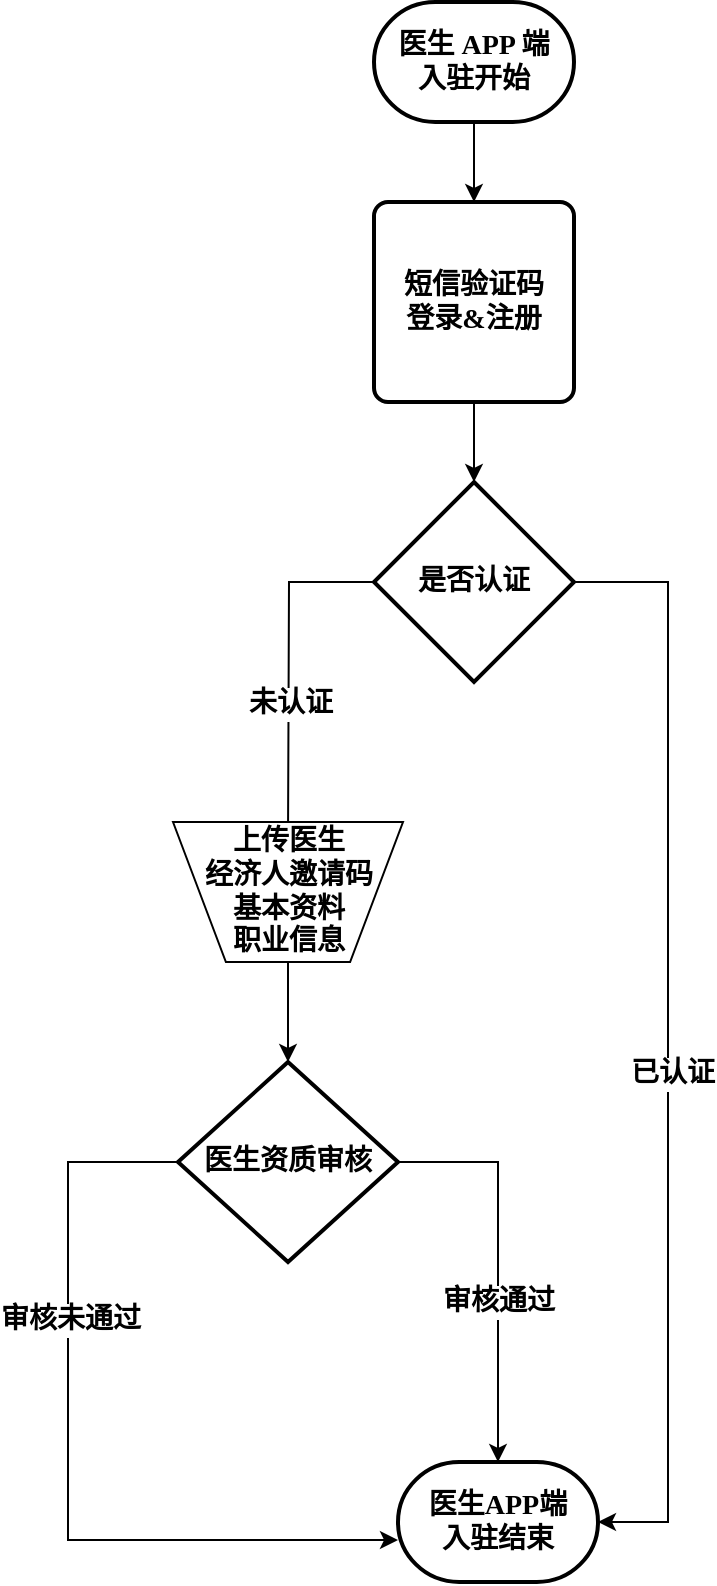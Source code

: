 <mxfile version="20.1.3" type="github">
  <diagram name="Page-1" id="c7558073-3199-34d8-9f00-42111426c3f3">
    <mxGraphModel dx="1422" dy="762" grid="1" gridSize="10" guides="1" tooltips="1" connect="1" arrows="1" fold="1" page="1" pageScale="1" pageWidth="826" pageHeight="1169" background="none" math="0" shadow="0">
      <root>
        <mxCell id="0" />
        <mxCell id="1" parent="0" />
        <mxCell id="wVxmJ_0KFeqP2abNnQxu-114" style="edgeStyle=orthogonalEdgeStyle;rounded=0;orthogonalLoop=1;jettySize=auto;html=1;exitX=0.5;exitY=1;exitDx=0;exitDy=0;exitPerimeter=0;entryX=0.5;entryY=0;entryDx=0;entryDy=0;fontFamily=Georgia;fontStyle=1;fontSize=14;" edge="1" parent="1" source="wVxmJ_0KFeqP2abNnQxu-112" target="wVxmJ_0KFeqP2abNnQxu-113">
          <mxGeometry relative="1" as="geometry" />
        </mxCell>
        <mxCell id="wVxmJ_0KFeqP2abNnQxu-112" value="医生 APP 端&lt;br style=&quot;font-size: 14px;&quot;&gt;入驻开始" style="strokeWidth=2;html=1;shape=mxgraph.flowchart.terminator;whiteSpace=wrap;fontFamily=Georgia;fontStyle=1;fontSize=14;" vertex="1" parent="1">
          <mxGeometry x="363" y="90" width="100" height="60" as="geometry" />
        </mxCell>
        <mxCell id="wVxmJ_0KFeqP2abNnQxu-116" style="edgeStyle=orthogonalEdgeStyle;rounded=0;orthogonalLoop=1;jettySize=auto;html=1;exitX=0.5;exitY=1;exitDx=0;exitDy=0;fontFamily=Georgia;fontStyle=1;fontSize=14;" edge="1" parent="1" source="wVxmJ_0KFeqP2abNnQxu-113" target="wVxmJ_0KFeqP2abNnQxu-115">
          <mxGeometry relative="1" as="geometry" />
        </mxCell>
        <mxCell id="wVxmJ_0KFeqP2abNnQxu-113" value="短信验证码&lt;br style=&quot;font-size: 14px;&quot;&gt;登录&amp;amp;注册" style="rounded=1;whiteSpace=wrap;html=1;absoluteArcSize=1;arcSize=14;strokeWidth=2;fontFamily=Georgia;fontStyle=1;fontSize=14;" vertex="1" parent="1">
          <mxGeometry x="363" y="190" width="100" height="100" as="geometry" />
        </mxCell>
        <mxCell id="wVxmJ_0KFeqP2abNnQxu-117" style="edgeStyle=orthogonalEdgeStyle;rounded=0;orthogonalLoop=1;jettySize=auto;html=1;exitX=1;exitY=0.5;exitDx=0;exitDy=0;exitPerimeter=0;entryX=1;entryY=0.5;entryDx=0;entryDy=0;entryPerimeter=0;fontFamily=Georgia;fontStyle=1;fontSize=14;" edge="1" parent="1" source="wVxmJ_0KFeqP2abNnQxu-115" target="wVxmJ_0KFeqP2abNnQxu-120">
          <mxGeometry relative="1" as="geometry">
            <mxPoint x="510" y="510" as="targetPoint" />
            <Array as="points">
              <mxPoint x="510" y="380" />
              <mxPoint x="510" y="850" />
            </Array>
          </mxGeometry>
        </mxCell>
        <mxCell id="wVxmJ_0KFeqP2abNnQxu-119" value="已认证" style="edgeLabel;html=1;align=center;verticalAlign=middle;resizable=0;points=[];fontFamily=Georgia;fontStyle=1;fontSize=14;" vertex="1" connectable="0" parent="wVxmJ_0KFeqP2abNnQxu-117">
          <mxGeometry x="-0.013" y="2" relative="1" as="geometry">
            <mxPoint y="20" as="offset" />
          </mxGeometry>
        </mxCell>
        <mxCell id="wVxmJ_0KFeqP2abNnQxu-121" style="edgeStyle=orthogonalEdgeStyle;rounded=0;orthogonalLoop=1;jettySize=auto;html=1;fontFamily=Georgia;fontStyle=1;fontSize=14;" edge="1" parent="1" source="wVxmJ_0KFeqP2abNnQxu-115">
          <mxGeometry relative="1" as="geometry">
            <mxPoint x="320" y="510" as="targetPoint" />
          </mxGeometry>
        </mxCell>
        <mxCell id="wVxmJ_0KFeqP2abNnQxu-122" value="未认证" style="edgeLabel;html=1;align=center;verticalAlign=middle;resizable=0;points=[];fontFamily=Georgia;fontStyle=1;fontSize=14;" vertex="1" connectable="0" parent="wVxmJ_0KFeqP2abNnQxu-121">
          <mxGeometry x="0.087" relative="1" as="geometry">
            <mxPoint y="9" as="offset" />
          </mxGeometry>
        </mxCell>
        <mxCell id="wVxmJ_0KFeqP2abNnQxu-115" value="是否认证" style="strokeWidth=2;html=1;shape=mxgraph.flowchart.decision;whiteSpace=wrap;fontFamily=Georgia;fontStyle=1;fontSize=14;" vertex="1" parent="1">
          <mxGeometry x="363" y="330" width="100" height="100" as="geometry" />
        </mxCell>
        <mxCell id="wVxmJ_0KFeqP2abNnQxu-120" value="医生APP端&lt;br style=&quot;font-size: 14px;&quot;&gt;入驻结束" style="strokeWidth=2;html=1;shape=mxgraph.flowchart.terminator;whiteSpace=wrap;fontFamily=Georgia;fontStyle=1;fontSize=14;" vertex="1" parent="1">
          <mxGeometry x="375" y="820" width="100" height="60" as="geometry" />
        </mxCell>
        <mxCell id="wVxmJ_0KFeqP2abNnQxu-135" style="edgeStyle=orthogonalEdgeStyle;rounded=0;orthogonalLoop=1;jettySize=auto;html=1;exitX=1;exitY=0.5;exitDx=0;exitDy=0;exitPerimeter=0;fontFamily=Georgia;fontStyle=1;fontSize=14;" edge="1" parent="1" source="wVxmJ_0KFeqP2abNnQxu-124" target="wVxmJ_0KFeqP2abNnQxu-120">
          <mxGeometry relative="1" as="geometry" />
        </mxCell>
        <mxCell id="wVxmJ_0KFeqP2abNnQxu-136" value="审核通过" style="edgeLabel;html=1;align=center;verticalAlign=middle;resizable=0;points=[];fontFamily=Georgia;fontStyle=1;fontSize=14;" vertex="1" connectable="0" parent="wVxmJ_0KFeqP2abNnQxu-135">
          <mxGeometry x="0.01" y="1" relative="1" as="geometry">
            <mxPoint x="-1" y="19" as="offset" />
          </mxGeometry>
        </mxCell>
        <mxCell id="wVxmJ_0KFeqP2abNnQxu-140" style="edgeStyle=orthogonalEdgeStyle;rounded=0;orthogonalLoop=1;jettySize=auto;html=1;entryX=0;entryY=0.65;entryDx=0;entryDy=0;entryPerimeter=0;fontFamily=Georgia;fontStyle=1;fontSize=14;" edge="1" parent="1" source="wVxmJ_0KFeqP2abNnQxu-124" target="wVxmJ_0KFeqP2abNnQxu-120">
          <mxGeometry relative="1" as="geometry">
            <Array as="points">
              <mxPoint x="210" y="670" />
              <mxPoint x="210" y="859" />
            </Array>
          </mxGeometry>
        </mxCell>
        <mxCell id="wVxmJ_0KFeqP2abNnQxu-141" value="审核未通过" style="edgeLabel;html=1;align=center;verticalAlign=middle;resizable=0;points=[];fontFamily=Georgia;fontStyle=1;fontSize=14;" vertex="1" connectable="0" parent="wVxmJ_0KFeqP2abNnQxu-140">
          <mxGeometry x="-0.416" y="1" relative="1" as="geometry">
            <mxPoint y="14" as="offset" />
          </mxGeometry>
        </mxCell>
        <mxCell id="wVxmJ_0KFeqP2abNnQxu-124" value="医生资质审核" style="strokeWidth=2;html=1;shape=mxgraph.flowchart.decision;whiteSpace=wrap;fontFamily=Georgia;fontStyle=1;fontSize=14;" vertex="1" parent="1">
          <mxGeometry x="265" y="620" width="110" height="100" as="geometry" />
        </mxCell>
        <mxCell id="wVxmJ_0KFeqP2abNnQxu-138" style="edgeStyle=orthogonalEdgeStyle;rounded=0;orthogonalLoop=1;jettySize=auto;html=1;entryX=0.5;entryY=0;entryDx=0;entryDy=0;entryPerimeter=0;fontFamily=Georgia;fontStyle=1;fontSize=14;" edge="1" parent="1" source="wVxmJ_0KFeqP2abNnQxu-137" target="wVxmJ_0KFeqP2abNnQxu-124">
          <mxGeometry relative="1" as="geometry" />
        </mxCell>
        <mxCell id="wVxmJ_0KFeqP2abNnQxu-137" value="上传医生&lt;br style=&quot;font-size: 14px;&quot;&gt;经济人邀请码&lt;br style=&quot;font-size: 14px;&quot;&gt;基本资料&lt;br style=&quot;font-size: 14px;&quot;&gt;职业信息" style="verticalLabelPosition=middle;verticalAlign=middle;html=1;shape=trapezoid;perimeter=trapezoidPerimeter;whiteSpace=wrap;size=0.23;arcSize=10;flipV=1;labelPosition=center;align=center;fontFamily=Georgia;fontStyle=1;fontSize=14;" vertex="1" parent="1">
          <mxGeometry x="262.5" y="500" width="115" height="70" as="geometry" />
        </mxCell>
      </root>
    </mxGraphModel>
  </diagram>
</mxfile>
